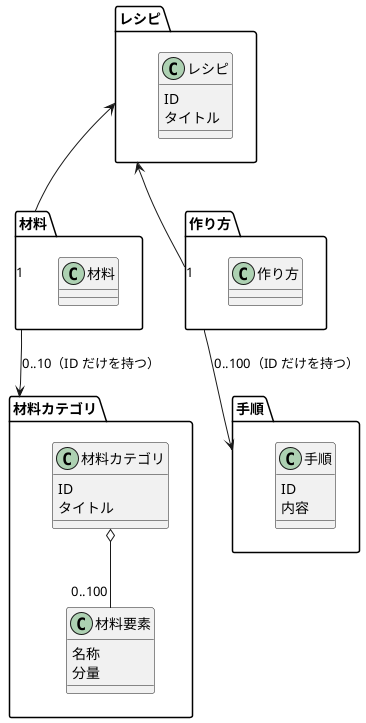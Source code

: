 @startuml

package レシピ {
    class レシピ {
        ID
        タイトル
    }
}

package 材料 {
    class 材料 {
    }
}


package 材料カテゴリ {
    class 材料カテゴリ {
        ID
        タイトル
    }

    class 材料要素 {
        名称
        分量
    }

    材料カテゴリ o--"0..100" 材料要素
}

package 作り方 {
    class 作り方 {
    }
}

package 手順 {
    class 手順 {
        ID
        内容
    }
}

レシピ <-- "1" 材料
レシピ <-- "1" 作り方

材料 --> 材料カテゴリ : "0..10（ID だけを持つ）" 
作り方 --> 手順 : "0..100（ID だけを持つ）"

@enduml

